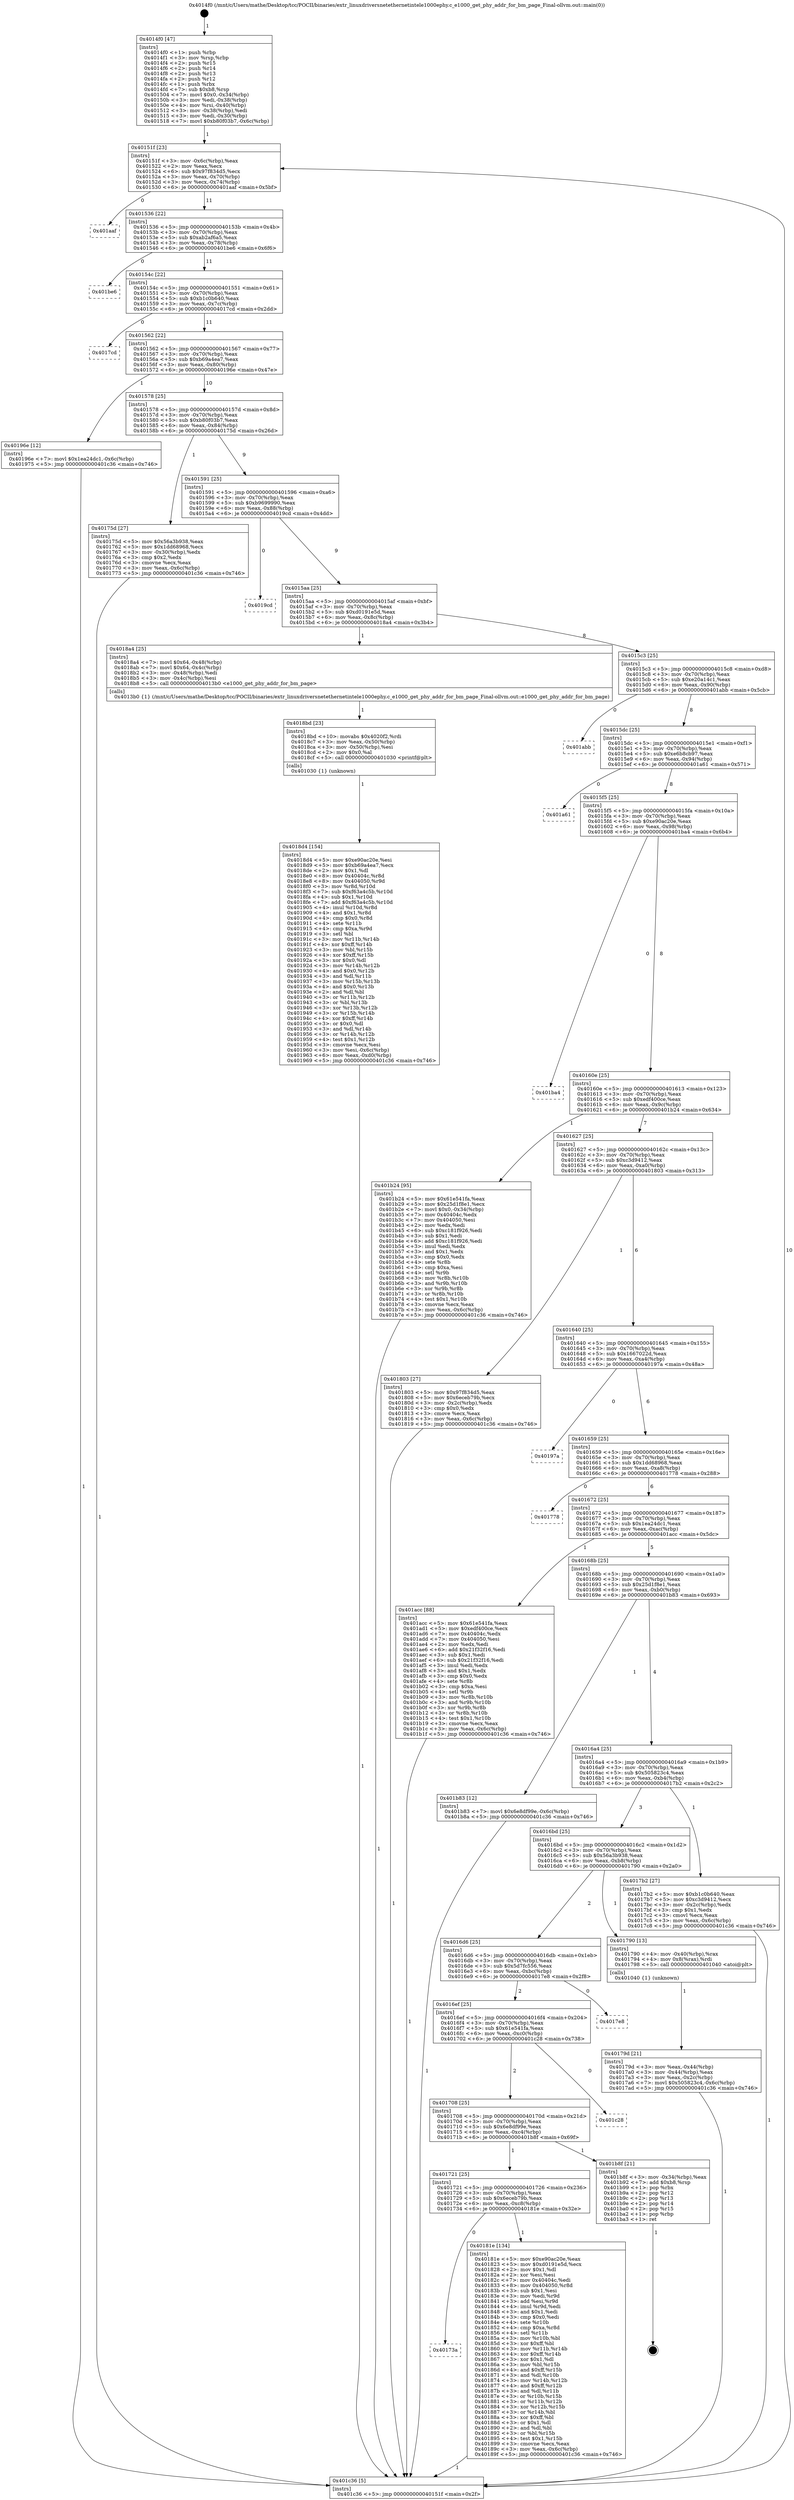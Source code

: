 digraph "0x4014f0" {
  label = "0x4014f0 (/mnt/c/Users/mathe/Desktop/tcc/POCII/binaries/extr_linuxdriversnetethernetintele1000ephy.c_e1000_get_phy_addr_for_bm_page_Final-ollvm.out::main(0))"
  labelloc = "t"
  node[shape=record]

  Entry [label="",width=0.3,height=0.3,shape=circle,fillcolor=black,style=filled]
  "0x40151f" [label="{
     0x40151f [23]\l
     | [instrs]\l
     &nbsp;&nbsp;0x40151f \<+3\>: mov -0x6c(%rbp),%eax\l
     &nbsp;&nbsp;0x401522 \<+2\>: mov %eax,%ecx\l
     &nbsp;&nbsp;0x401524 \<+6\>: sub $0x97f834d5,%ecx\l
     &nbsp;&nbsp;0x40152a \<+3\>: mov %eax,-0x70(%rbp)\l
     &nbsp;&nbsp;0x40152d \<+3\>: mov %ecx,-0x74(%rbp)\l
     &nbsp;&nbsp;0x401530 \<+6\>: je 0000000000401aaf \<main+0x5bf\>\l
  }"]
  "0x401aaf" [label="{
     0x401aaf\l
  }", style=dashed]
  "0x401536" [label="{
     0x401536 [22]\l
     | [instrs]\l
     &nbsp;&nbsp;0x401536 \<+5\>: jmp 000000000040153b \<main+0x4b\>\l
     &nbsp;&nbsp;0x40153b \<+3\>: mov -0x70(%rbp),%eax\l
     &nbsp;&nbsp;0x40153e \<+5\>: sub $0xab2af6a5,%eax\l
     &nbsp;&nbsp;0x401543 \<+3\>: mov %eax,-0x78(%rbp)\l
     &nbsp;&nbsp;0x401546 \<+6\>: je 0000000000401be6 \<main+0x6f6\>\l
  }"]
  Exit [label="",width=0.3,height=0.3,shape=circle,fillcolor=black,style=filled,peripheries=2]
  "0x401be6" [label="{
     0x401be6\l
  }", style=dashed]
  "0x40154c" [label="{
     0x40154c [22]\l
     | [instrs]\l
     &nbsp;&nbsp;0x40154c \<+5\>: jmp 0000000000401551 \<main+0x61\>\l
     &nbsp;&nbsp;0x401551 \<+3\>: mov -0x70(%rbp),%eax\l
     &nbsp;&nbsp;0x401554 \<+5\>: sub $0xb1c0b640,%eax\l
     &nbsp;&nbsp;0x401559 \<+3\>: mov %eax,-0x7c(%rbp)\l
     &nbsp;&nbsp;0x40155c \<+6\>: je 00000000004017cd \<main+0x2dd\>\l
  }"]
  "0x4018d4" [label="{
     0x4018d4 [154]\l
     | [instrs]\l
     &nbsp;&nbsp;0x4018d4 \<+5\>: mov $0xe90ac20e,%esi\l
     &nbsp;&nbsp;0x4018d9 \<+5\>: mov $0xb69a4ea7,%ecx\l
     &nbsp;&nbsp;0x4018de \<+2\>: mov $0x1,%dl\l
     &nbsp;&nbsp;0x4018e0 \<+8\>: mov 0x40404c,%r8d\l
     &nbsp;&nbsp;0x4018e8 \<+8\>: mov 0x404050,%r9d\l
     &nbsp;&nbsp;0x4018f0 \<+3\>: mov %r8d,%r10d\l
     &nbsp;&nbsp;0x4018f3 \<+7\>: sub $0xf63a4c5b,%r10d\l
     &nbsp;&nbsp;0x4018fa \<+4\>: sub $0x1,%r10d\l
     &nbsp;&nbsp;0x4018fe \<+7\>: add $0xf63a4c5b,%r10d\l
     &nbsp;&nbsp;0x401905 \<+4\>: imul %r10d,%r8d\l
     &nbsp;&nbsp;0x401909 \<+4\>: and $0x1,%r8d\l
     &nbsp;&nbsp;0x40190d \<+4\>: cmp $0x0,%r8d\l
     &nbsp;&nbsp;0x401911 \<+4\>: sete %r11b\l
     &nbsp;&nbsp;0x401915 \<+4\>: cmp $0xa,%r9d\l
     &nbsp;&nbsp;0x401919 \<+3\>: setl %bl\l
     &nbsp;&nbsp;0x40191c \<+3\>: mov %r11b,%r14b\l
     &nbsp;&nbsp;0x40191f \<+4\>: xor $0xff,%r14b\l
     &nbsp;&nbsp;0x401923 \<+3\>: mov %bl,%r15b\l
     &nbsp;&nbsp;0x401926 \<+4\>: xor $0xff,%r15b\l
     &nbsp;&nbsp;0x40192a \<+3\>: xor $0x0,%dl\l
     &nbsp;&nbsp;0x40192d \<+3\>: mov %r14b,%r12b\l
     &nbsp;&nbsp;0x401930 \<+4\>: and $0x0,%r12b\l
     &nbsp;&nbsp;0x401934 \<+3\>: and %dl,%r11b\l
     &nbsp;&nbsp;0x401937 \<+3\>: mov %r15b,%r13b\l
     &nbsp;&nbsp;0x40193a \<+4\>: and $0x0,%r13b\l
     &nbsp;&nbsp;0x40193e \<+2\>: and %dl,%bl\l
     &nbsp;&nbsp;0x401940 \<+3\>: or %r11b,%r12b\l
     &nbsp;&nbsp;0x401943 \<+3\>: or %bl,%r13b\l
     &nbsp;&nbsp;0x401946 \<+3\>: xor %r13b,%r12b\l
     &nbsp;&nbsp;0x401949 \<+3\>: or %r15b,%r14b\l
     &nbsp;&nbsp;0x40194c \<+4\>: xor $0xff,%r14b\l
     &nbsp;&nbsp;0x401950 \<+3\>: or $0x0,%dl\l
     &nbsp;&nbsp;0x401953 \<+3\>: and %dl,%r14b\l
     &nbsp;&nbsp;0x401956 \<+3\>: or %r14b,%r12b\l
     &nbsp;&nbsp;0x401959 \<+4\>: test $0x1,%r12b\l
     &nbsp;&nbsp;0x40195d \<+3\>: cmovne %ecx,%esi\l
     &nbsp;&nbsp;0x401960 \<+3\>: mov %esi,-0x6c(%rbp)\l
     &nbsp;&nbsp;0x401963 \<+6\>: mov %eax,-0xd0(%rbp)\l
     &nbsp;&nbsp;0x401969 \<+5\>: jmp 0000000000401c36 \<main+0x746\>\l
  }"]
  "0x4017cd" [label="{
     0x4017cd\l
  }", style=dashed]
  "0x401562" [label="{
     0x401562 [22]\l
     | [instrs]\l
     &nbsp;&nbsp;0x401562 \<+5\>: jmp 0000000000401567 \<main+0x77\>\l
     &nbsp;&nbsp;0x401567 \<+3\>: mov -0x70(%rbp),%eax\l
     &nbsp;&nbsp;0x40156a \<+5\>: sub $0xb69a4ea7,%eax\l
     &nbsp;&nbsp;0x40156f \<+3\>: mov %eax,-0x80(%rbp)\l
     &nbsp;&nbsp;0x401572 \<+6\>: je 000000000040196e \<main+0x47e\>\l
  }"]
  "0x4018bd" [label="{
     0x4018bd [23]\l
     | [instrs]\l
     &nbsp;&nbsp;0x4018bd \<+10\>: movabs $0x4020f2,%rdi\l
     &nbsp;&nbsp;0x4018c7 \<+3\>: mov %eax,-0x50(%rbp)\l
     &nbsp;&nbsp;0x4018ca \<+3\>: mov -0x50(%rbp),%esi\l
     &nbsp;&nbsp;0x4018cd \<+2\>: mov $0x0,%al\l
     &nbsp;&nbsp;0x4018cf \<+5\>: call 0000000000401030 \<printf@plt\>\l
     | [calls]\l
     &nbsp;&nbsp;0x401030 \{1\} (unknown)\l
  }"]
  "0x40196e" [label="{
     0x40196e [12]\l
     | [instrs]\l
     &nbsp;&nbsp;0x40196e \<+7\>: movl $0x1ea24dc1,-0x6c(%rbp)\l
     &nbsp;&nbsp;0x401975 \<+5\>: jmp 0000000000401c36 \<main+0x746\>\l
  }"]
  "0x401578" [label="{
     0x401578 [25]\l
     | [instrs]\l
     &nbsp;&nbsp;0x401578 \<+5\>: jmp 000000000040157d \<main+0x8d\>\l
     &nbsp;&nbsp;0x40157d \<+3\>: mov -0x70(%rbp),%eax\l
     &nbsp;&nbsp;0x401580 \<+5\>: sub $0xb80f03b7,%eax\l
     &nbsp;&nbsp;0x401585 \<+6\>: mov %eax,-0x84(%rbp)\l
     &nbsp;&nbsp;0x40158b \<+6\>: je 000000000040175d \<main+0x26d\>\l
  }"]
  "0x40173a" [label="{
     0x40173a\l
  }", style=dashed]
  "0x40175d" [label="{
     0x40175d [27]\l
     | [instrs]\l
     &nbsp;&nbsp;0x40175d \<+5\>: mov $0x56a3b938,%eax\l
     &nbsp;&nbsp;0x401762 \<+5\>: mov $0x1dd68968,%ecx\l
     &nbsp;&nbsp;0x401767 \<+3\>: mov -0x30(%rbp),%edx\l
     &nbsp;&nbsp;0x40176a \<+3\>: cmp $0x2,%edx\l
     &nbsp;&nbsp;0x40176d \<+3\>: cmovne %ecx,%eax\l
     &nbsp;&nbsp;0x401770 \<+3\>: mov %eax,-0x6c(%rbp)\l
     &nbsp;&nbsp;0x401773 \<+5\>: jmp 0000000000401c36 \<main+0x746\>\l
  }"]
  "0x401591" [label="{
     0x401591 [25]\l
     | [instrs]\l
     &nbsp;&nbsp;0x401591 \<+5\>: jmp 0000000000401596 \<main+0xa6\>\l
     &nbsp;&nbsp;0x401596 \<+3\>: mov -0x70(%rbp),%eax\l
     &nbsp;&nbsp;0x401599 \<+5\>: sub $0xb9699990,%eax\l
     &nbsp;&nbsp;0x40159e \<+6\>: mov %eax,-0x88(%rbp)\l
     &nbsp;&nbsp;0x4015a4 \<+6\>: je 00000000004019cd \<main+0x4dd\>\l
  }"]
  "0x401c36" [label="{
     0x401c36 [5]\l
     | [instrs]\l
     &nbsp;&nbsp;0x401c36 \<+5\>: jmp 000000000040151f \<main+0x2f\>\l
  }"]
  "0x4014f0" [label="{
     0x4014f0 [47]\l
     | [instrs]\l
     &nbsp;&nbsp;0x4014f0 \<+1\>: push %rbp\l
     &nbsp;&nbsp;0x4014f1 \<+3\>: mov %rsp,%rbp\l
     &nbsp;&nbsp;0x4014f4 \<+2\>: push %r15\l
     &nbsp;&nbsp;0x4014f6 \<+2\>: push %r14\l
     &nbsp;&nbsp;0x4014f8 \<+2\>: push %r13\l
     &nbsp;&nbsp;0x4014fa \<+2\>: push %r12\l
     &nbsp;&nbsp;0x4014fc \<+1\>: push %rbx\l
     &nbsp;&nbsp;0x4014fd \<+7\>: sub $0xb8,%rsp\l
     &nbsp;&nbsp;0x401504 \<+7\>: movl $0x0,-0x34(%rbp)\l
     &nbsp;&nbsp;0x40150b \<+3\>: mov %edi,-0x38(%rbp)\l
     &nbsp;&nbsp;0x40150e \<+4\>: mov %rsi,-0x40(%rbp)\l
     &nbsp;&nbsp;0x401512 \<+3\>: mov -0x38(%rbp),%edi\l
     &nbsp;&nbsp;0x401515 \<+3\>: mov %edi,-0x30(%rbp)\l
     &nbsp;&nbsp;0x401518 \<+7\>: movl $0xb80f03b7,-0x6c(%rbp)\l
  }"]
  "0x40181e" [label="{
     0x40181e [134]\l
     | [instrs]\l
     &nbsp;&nbsp;0x40181e \<+5\>: mov $0xe90ac20e,%eax\l
     &nbsp;&nbsp;0x401823 \<+5\>: mov $0xd0191e5d,%ecx\l
     &nbsp;&nbsp;0x401828 \<+2\>: mov $0x1,%dl\l
     &nbsp;&nbsp;0x40182a \<+2\>: xor %esi,%esi\l
     &nbsp;&nbsp;0x40182c \<+7\>: mov 0x40404c,%edi\l
     &nbsp;&nbsp;0x401833 \<+8\>: mov 0x404050,%r8d\l
     &nbsp;&nbsp;0x40183b \<+3\>: sub $0x1,%esi\l
     &nbsp;&nbsp;0x40183e \<+3\>: mov %edi,%r9d\l
     &nbsp;&nbsp;0x401841 \<+3\>: add %esi,%r9d\l
     &nbsp;&nbsp;0x401844 \<+4\>: imul %r9d,%edi\l
     &nbsp;&nbsp;0x401848 \<+3\>: and $0x1,%edi\l
     &nbsp;&nbsp;0x40184b \<+3\>: cmp $0x0,%edi\l
     &nbsp;&nbsp;0x40184e \<+4\>: sete %r10b\l
     &nbsp;&nbsp;0x401852 \<+4\>: cmp $0xa,%r8d\l
     &nbsp;&nbsp;0x401856 \<+4\>: setl %r11b\l
     &nbsp;&nbsp;0x40185a \<+3\>: mov %r10b,%bl\l
     &nbsp;&nbsp;0x40185d \<+3\>: xor $0xff,%bl\l
     &nbsp;&nbsp;0x401860 \<+3\>: mov %r11b,%r14b\l
     &nbsp;&nbsp;0x401863 \<+4\>: xor $0xff,%r14b\l
     &nbsp;&nbsp;0x401867 \<+3\>: xor $0x1,%dl\l
     &nbsp;&nbsp;0x40186a \<+3\>: mov %bl,%r15b\l
     &nbsp;&nbsp;0x40186d \<+4\>: and $0xff,%r15b\l
     &nbsp;&nbsp;0x401871 \<+3\>: and %dl,%r10b\l
     &nbsp;&nbsp;0x401874 \<+3\>: mov %r14b,%r12b\l
     &nbsp;&nbsp;0x401877 \<+4\>: and $0xff,%r12b\l
     &nbsp;&nbsp;0x40187b \<+3\>: and %dl,%r11b\l
     &nbsp;&nbsp;0x40187e \<+3\>: or %r10b,%r15b\l
     &nbsp;&nbsp;0x401881 \<+3\>: or %r11b,%r12b\l
     &nbsp;&nbsp;0x401884 \<+3\>: xor %r12b,%r15b\l
     &nbsp;&nbsp;0x401887 \<+3\>: or %r14b,%bl\l
     &nbsp;&nbsp;0x40188a \<+3\>: xor $0xff,%bl\l
     &nbsp;&nbsp;0x40188d \<+3\>: or $0x1,%dl\l
     &nbsp;&nbsp;0x401890 \<+2\>: and %dl,%bl\l
     &nbsp;&nbsp;0x401892 \<+3\>: or %bl,%r15b\l
     &nbsp;&nbsp;0x401895 \<+4\>: test $0x1,%r15b\l
     &nbsp;&nbsp;0x401899 \<+3\>: cmovne %ecx,%eax\l
     &nbsp;&nbsp;0x40189c \<+3\>: mov %eax,-0x6c(%rbp)\l
     &nbsp;&nbsp;0x40189f \<+5\>: jmp 0000000000401c36 \<main+0x746\>\l
  }"]
  "0x4019cd" [label="{
     0x4019cd\l
  }", style=dashed]
  "0x4015aa" [label="{
     0x4015aa [25]\l
     | [instrs]\l
     &nbsp;&nbsp;0x4015aa \<+5\>: jmp 00000000004015af \<main+0xbf\>\l
     &nbsp;&nbsp;0x4015af \<+3\>: mov -0x70(%rbp),%eax\l
     &nbsp;&nbsp;0x4015b2 \<+5\>: sub $0xd0191e5d,%eax\l
     &nbsp;&nbsp;0x4015b7 \<+6\>: mov %eax,-0x8c(%rbp)\l
     &nbsp;&nbsp;0x4015bd \<+6\>: je 00000000004018a4 \<main+0x3b4\>\l
  }"]
  "0x401721" [label="{
     0x401721 [25]\l
     | [instrs]\l
     &nbsp;&nbsp;0x401721 \<+5\>: jmp 0000000000401726 \<main+0x236\>\l
     &nbsp;&nbsp;0x401726 \<+3\>: mov -0x70(%rbp),%eax\l
     &nbsp;&nbsp;0x401729 \<+5\>: sub $0x6eceb79b,%eax\l
     &nbsp;&nbsp;0x40172e \<+6\>: mov %eax,-0xc8(%rbp)\l
     &nbsp;&nbsp;0x401734 \<+6\>: je 000000000040181e \<main+0x32e\>\l
  }"]
  "0x4018a4" [label="{
     0x4018a4 [25]\l
     | [instrs]\l
     &nbsp;&nbsp;0x4018a4 \<+7\>: movl $0x64,-0x48(%rbp)\l
     &nbsp;&nbsp;0x4018ab \<+7\>: movl $0x64,-0x4c(%rbp)\l
     &nbsp;&nbsp;0x4018b2 \<+3\>: mov -0x48(%rbp),%edi\l
     &nbsp;&nbsp;0x4018b5 \<+3\>: mov -0x4c(%rbp),%esi\l
     &nbsp;&nbsp;0x4018b8 \<+5\>: call 00000000004013b0 \<e1000_get_phy_addr_for_bm_page\>\l
     | [calls]\l
     &nbsp;&nbsp;0x4013b0 \{1\} (/mnt/c/Users/mathe/Desktop/tcc/POCII/binaries/extr_linuxdriversnetethernetintele1000ephy.c_e1000_get_phy_addr_for_bm_page_Final-ollvm.out::e1000_get_phy_addr_for_bm_page)\l
  }"]
  "0x4015c3" [label="{
     0x4015c3 [25]\l
     | [instrs]\l
     &nbsp;&nbsp;0x4015c3 \<+5\>: jmp 00000000004015c8 \<main+0xd8\>\l
     &nbsp;&nbsp;0x4015c8 \<+3\>: mov -0x70(%rbp),%eax\l
     &nbsp;&nbsp;0x4015cb \<+5\>: sub $0xe20a14c1,%eax\l
     &nbsp;&nbsp;0x4015d0 \<+6\>: mov %eax,-0x90(%rbp)\l
     &nbsp;&nbsp;0x4015d6 \<+6\>: je 0000000000401abb \<main+0x5cb\>\l
  }"]
  "0x401b8f" [label="{
     0x401b8f [21]\l
     | [instrs]\l
     &nbsp;&nbsp;0x401b8f \<+3\>: mov -0x34(%rbp),%eax\l
     &nbsp;&nbsp;0x401b92 \<+7\>: add $0xb8,%rsp\l
     &nbsp;&nbsp;0x401b99 \<+1\>: pop %rbx\l
     &nbsp;&nbsp;0x401b9a \<+2\>: pop %r12\l
     &nbsp;&nbsp;0x401b9c \<+2\>: pop %r13\l
     &nbsp;&nbsp;0x401b9e \<+2\>: pop %r14\l
     &nbsp;&nbsp;0x401ba0 \<+2\>: pop %r15\l
     &nbsp;&nbsp;0x401ba2 \<+1\>: pop %rbp\l
     &nbsp;&nbsp;0x401ba3 \<+1\>: ret\l
  }"]
  "0x401abb" [label="{
     0x401abb\l
  }", style=dashed]
  "0x4015dc" [label="{
     0x4015dc [25]\l
     | [instrs]\l
     &nbsp;&nbsp;0x4015dc \<+5\>: jmp 00000000004015e1 \<main+0xf1\>\l
     &nbsp;&nbsp;0x4015e1 \<+3\>: mov -0x70(%rbp),%eax\l
     &nbsp;&nbsp;0x4015e4 \<+5\>: sub $0xe6b8cb97,%eax\l
     &nbsp;&nbsp;0x4015e9 \<+6\>: mov %eax,-0x94(%rbp)\l
     &nbsp;&nbsp;0x4015ef \<+6\>: je 0000000000401a61 \<main+0x571\>\l
  }"]
  "0x401708" [label="{
     0x401708 [25]\l
     | [instrs]\l
     &nbsp;&nbsp;0x401708 \<+5\>: jmp 000000000040170d \<main+0x21d\>\l
     &nbsp;&nbsp;0x40170d \<+3\>: mov -0x70(%rbp),%eax\l
     &nbsp;&nbsp;0x401710 \<+5\>: sub $0x6e8df99e,%eax\l
     &nbsp;&nbsp;0x401715 \<+6\>: mov %eax,-0xc4(%rbp)\l
     &nbsp;&nbsp;0x40171b \<+6\>: je 0000000000401b8f \<main+0x69f\>\l
  }"]
  "0x401a61" [label="{
     0x401a61\l
  }", style=dashed]
  "0x4015f5" [label="{
     0x4015f5 [25]\l
     | [instrs]\l
     &nbsp;&nbsp;0x4015f5 \<+5\>: jmp 00000000004015fa \<main+0x10a\>\l
     &nbsp;&nbsp;0x4015fa \<+3\>: mov -0x70(%rbp),%eax\l
     &nbsp;&nbsp;0x4015fd \<+5\>: sub $0xe90ac20e,%eax\l
     &nbsp;&nbsp;0x401602 \<+6\>: mov %eax,-0x98(%rbp)\l
     &nbsp;&nbsp;0x401608 \<+6\>: je 0000000000401ba4 \<main+0x6b4\>\l
  }"]
  "0x401c28" [label="{
     0x401c28\l
  }", style=dashed]
  "0x401ba4" [label="{
     0x401ba4\l
  }", style=dashed]
  "0x40160e" [label="{
     0x40160e [25]\l
     | [instrs]\l
     &nbsp;&nbsp;0x40160e \<+5\>: jmp 0000000000401613 \<main+0x123\>\l
     &nbsp;&nbsp;0x401613 \<+3\>: mov -0x70(%rbp),%eax\l
     &nbsp;&nbsp;0x401616 \<+5\>: sub $0xedf400ce,%eax\l
     &nbsp;&nbsp;0x40161b \<+6\>: mov %eax,-0x9c(%rbp)\l
     &nbsp;&nbsp;0x401621 \<+6\>: je 0000000000401b24 \<main+0x634\>\l
  }"]
  "0x4016ef" [label="{
     0x4016ef [25]\l
     | [instrs]\l
     &nbsp;&nbsp;0x4016ef \<+5\>: jmp 00000000004016f4 \<main+0x204\>\l
     &nbsp;&nbsp;0x4016f4 \<+3\>: mov -0x70(%rbp),%eax\l
     &nbsp;&nbsp;0x4016f7 \<+5\>: sub $0x61e541fa,%eax\l
     &nbsp;&nbsp;0x4016fc \<+6\>: mov %eax,-0xc0(%rbp)\l
     &nbsp;&nbsp;0x401702 \<+6\>: je 0000000000401c28 \<main+0x738\>\l
  }"]
  "0x401b24" [label="{
     0x401b24 [95]\l
     | [instrs]\l
     &nbsp;&nbsp;0x401b24 \<+5\>: mov $0x61e541fa,%eax\l
     &nbsp;&nbsp;0x401b29 \<+5\>: mov $0x25d1f8e1,%ecx\l
     &nbsp;&nbsp;0x401b2e \<+7\>: movl $0x0,-0x34(%rbp)\l
     &nbsp;&nbsp;0x401b35 \<+7\>: mov 0x40404c,%edx\l
     &nbsp;&nbsp;0x401b3c \<+7\>: mov 0x404050,%esi\l
     &nbsp;&nbsp;0x401b43 \<+2\>: mov %edx,%edi\l
     &nbsp;&nbsp;0x401b45 \<+6\>: sub $0xc181f926,%edi\l
     &nbsp;&nbsp;0x401b4b \<+3\>: sub $0x1,%edi\l
     &nbsp;&nbsp;0x401b4e \<+6\>: add $0xc181f926,%edi\l
     &nbsp;&nbsp;0x401b54 \<+3\>: imul %edi,%edx\l
     &nbsp;&nbsp;0x401b57 \<+3\>: and $0x1,%edx\l
     &nbsp;&nbsp;0x401b5a \<+3\>: cmp $0x0,%edx\l
     &nbsp;&nbsp;0x401b5d \<+4\>: sete %r8b\l
     &nbsp;&nbsp;0x401b61 \<+3\>: cmp $0xa,%esi\l
     &nbsp;&nbsp;0x401b64 \<+4\>: setl %r9b\l
     &nbsp;&nbsp;0x401b68 \<+3\>: mov %r8b,%r10b\l
     &nbsp;&nbsp;0x401b6b \<+3\>: and %r9b,%r10b\l
     &nbsp;&nbsp;0x401b6e \<+3\>: xor %r9b,%r8b\l
     &nbsp;&nbsp;0x401b71 \<+3\>: or %r8b,%r10b\l
     &nbsp;&nbsp;0x401b74 \<+4\>: test $0x1,%r10b\l
     &nbsp;&nbsp;0x401b78 \<+3\>: cmovne %ecx,%eax\l
     &nbsp;&nbsp;0x401b7b \<+3\>: mov %eax,-0x6c(%rbp)\l
     &nbsp;&nbsp;0x401b7e \<+5\>: jmp 0000000000401c36 \<main+0x746\>\l
  }"]
  "0x401627" [label="{
     0x401627 [25]\l
     | [instrs]\l
     &nbsp;&nbsp;0x401627 \<+5\>: jmp 000000000040162c \<main+0x13c\>\l
     &nbsp;&nbsp;0x40162c \<+3\>: mov -0x70(%rbp),%eax\l
     &nbsp;&nbsp;0x40162f \<+5\>: sub $0xc3d9412,%eax\l
     &nbsp;&nbsp;0x401634 \<+6\>: mov %eax,-0xa0(%rbp)\l
     &nbsp;&nbsp;0x40163a \<+6\>: je 0000000000401803 \<main+0x313\>\l
  }"]
  "0x4017e8" [label="{
     0x4017e8\l
  }", style=dashed]
  "0x401803" [label="{
     0x401803 [27]\l
     | [instrs]\l
     &nbsp;&nbsp;0x401803 \<+5\>: mov $0x97f834d5,%eax\l
     &nbsp;&nbsp;0x401808 \<+5\>: mov $0x6eceb79b,%ecx\l
     &nbsp;&nbsp;0x40180d \<+3\>: mov -0x2c(%rbp),%edx\l
     &nbsp;&nbsp;0x401810 \<+3\>: cmp $0x0,%edx\l
     &nbsp;&nbsp;0x401813 \<+3\>: cmove %ecx,%eax\l
     &nbsp;&nbsp;0x401816 \<+3\>: mov %eax,-0x6c(%rbp)\l
     &nbsp;&nbsp;0x401819 \<+5\>: jmp 0000000000401c36 \<main+0x746\>\l
  }"]
  "0x401640" [label="{
     0x401640 [25]\l
     | [instrs]\l
     &nbsp;&nbsp;0x401640 \<+5\>: jmp 0000000000401645 \<main+0x155\>\l
     &nbsp;&nbsp;0x401645 \<+3\>: mov -0x70(%rbp),%eax\l
     &nbsp;&nbsp;0x401648 \<+5\>: sub $0x1667022d,%eax\l
     &nbsp;&nbsp;0x40164d \<+6\>: mov %eax,-0xa4(%rbp)\l
     &nbsp;&nbsp;0x401653 \<+6\>: je 000000000040197a \<main+0x48a\>\l
  }"]
  "0x40179d" [label="{
     0x40179d [21]\l
     | [instrs]\l
     &nbsp;&nbsp;0x40179d \<+3\>: mov %eax,-0x44(%rbp)\l
     &nbsp;&nbsp;0x4017a0 \<+3\>: mov -0x44(%rbp),%eax\l
     &nbsp;&nbsp;0x4017a3 \<+3\>: mov %eax,-0x2c(%rbp)\l
     &nbsp;&nbsp;0x4017a6 \<+7\>: movl $0x505823c4,-0x6c(%rbp)\l
     &nbsp;&nbsp;0x4017ad \<+5\>: jmp 0000000000401c36 \<main+0x746\>\l
  }"]
  "0x40197a" [label="{
     0x40197a\l
  }", style=dashed]
  "0x401659" [label="{
     0x401659 [25]\l
     | [instrs]\l
     &nbsp;&nbsp;0x401659 \<+5\>: jmp 000000000040165e \<main+0x16e\>\l
     &nbsp;&nbsp;0x40165e \<+3\>: mov -0x70(%rbp),%eax\l
     &nbsp;&nbsp;0x401661 \<+5\>: sub $0x1dd68968,%eax\l
     &nbsp;&nbsp;0x401666 \<+6\>: mov %eax,-0xa8(%rbp)\l
     &nbsp;&nbsp;0x40166c \<+6\>: je 0000000000401778 \<main+0x288\>\l
  }"]
  "0x4016d6" [label="{
     0x4016d6 [25]\l
     | [instrs]\l
     &nbsp;&nbsp;0x4016d6 \<+5\>: jmp 00000000004016db \<main+0x1eb\>\l
     &nbsp;&nbsp;0x4016db \<+3\>: mov -0x70(%rbp),%eax\l
     &nbsp;&nbsp;0x4016de \<+5\>: sub $0x5d7fc556,%eax\l
     &nbsp;&nbsp;0x4016e3 \<+6\>: mov %eax,-0xbc(%rbp)\l
     &nbsp;&nbsp;0x4016e9 \<+6\>: je 00000000004017e8 \<main+0x2f8\>\l
  }"]
  "0x401778" [label="{
     0x401778\l
  }", style=dashed]
  "0x401672" [label="{
     0x401672 [25]\l
     | [instrs]\l
     &nbsp;&nbsp;0x401672 \<+5\>: jmp 0000000000401677 \<main+0x187\>\l
     &nbsp;&nbsp;0x401677 \<+3\>: mov -0x70(%rbp),%eax\l
     &nbsp;&nbsp;0x40167a \<+5\>: sub $0x1ea24dc1,%eax\l
     &nbsp;&nbsp;0x40167f \<+6\>: mov %eax,-0xac(%rbp)\l
     &nbsp;&nbsp;0x401685 \<+6\>: je 0000000000401acc \<main+0x5dc\>\l
  }"]
  "0x401790" [label="{
     0x401790 [13]\l
     | [instrs]\l
     &nbsp;&nbsp;0x401790 \<+4\>: mov -0x40(%rbp),%rax\l
     &nbsp;&nbsp;0x401794 \<+4\>: mov 0x8(%rax),%rdi\l
     &nbsp;&nbsp;0x401798 \<+5\>: call 0000000000401040 \<atoi@plt\>\l
     | [calls]\l
     &nbsp;&nbsp;0x401040 \{1\} (unknown)\l
  }"]
  "0x401acc" [label="{
     0x401acc [88]\l
     | [instrs]\l
     &nbsp;&nbsp;0x401acc \<+5\>: mov $0x61e541fa,%eax\l
     &nbsp;&nbsp;0x401ad1 \<+5\>: mov $0xedf400ce,%ecx\l
     &nbsp;&nbsp;0x401ad6 \<+7\>: mov 0x40404c,%edx\l
     &nbsp;&nbsp;0x401add \<+7\>: mov 0x404050,%esi\l
     &nbsp;&nbsp;0x401ae4 \<+2\>: mov %edx,%edi\l
     &nbsp;&nbsp;0x401ae6 \<+6\>: add $0x21f32f16,%edi\l
     &nbsp;&nbsp;0x401aec \<+3\>: sub $0x1,%edi\l
     &nbsp;&nbsp;0x401aef \<+6\>: sub $0x21f32f16,%edi\l
     &nbsp;&nbsp;0x401af5 \<+3\>: imul %edi,%edx\l
     &nbsp;&nbsp;0x401af8 \<+3\>: and $0x1,%edx\l
     &nbsp;&nbsp;0x401afb \<+3\>: cmp $0x0,%edx\l
     &nbsp;&nbsp;0x401afe \<+4\>: sete %r8b\l
     &nbsp;&nbsp;0x401b02 \<+3\>: cmp $0xa,%esi\l
     &nbsp;&nbsp;0x401b05 \<+4\>: setl %r9b\l
     &nbsp;&nbsp;0x401b09 \<+3\>: mov %r8b,%r10b\l
     &nbsp;&nbsp;0x401b0c \<+3\>: and %r9b,%r10b\l
     &nbsp;&nbsp;0x401b0f \<+3\>: xor %r9b,%r8b\l
     &nbsp;&nbsp;0x401b12 \<+3\>: or %r8b,%r10b\l
     &nbsp;&nbsp;0x401b15 \<+4\>: test $0x1,%r10b\l
     &nbsp;&nbsp;0x401b19 \<+3\>: cmovne %ecx,%eax\l
     &nbsp;&nbsp;0x401b1c \<+3\>: mov %eax,-0x6c(%rbp)\l
     &nbsp;&nbsp;0x401b1f \<+5\>: jmp 0000000000401c36 \<main+0x746\>\l
  }"]
  "0x40168b" [label="{
     0x40168b [25]\l
     | [instrs]\l
     &nbsp;&nbsp;0x40168b \<+5\>: jmp 0000000000401690 \<main+0x1a0\>\l
     &nbsp;&nbsp;0x401690 \<+3\>: mov -0x70(%rbp),%eax\l
     &nbsp;&nbsp;0x401693 \<+5\>: sub $0x25d1f8e1,%eax\l
     &nbsp;&nbsp;0x401698 \<+6\>: mov %eax,-0xb0(%rbp)\l
     &nbsp;&nbsp;0x40169e \<+6\>: je 0000000000401b83 \<main+0x693\>\l
  }"]
  "0x4016bd" [label="{
     0x4016bd [25]\l
     | [instrs]\l
     &nbsp;&nbsp;0x4016bd \<+5\>: jmp 00000000004016c2 \<main+0x1d2\>\l
     &nbsp;&nbsp;0x4016c2 \<+3\>: mov -0x70(%rbp),%eax\l
     &nbsp;&nbsp;0x4016c5 \<+5\>: sub $0x56a3b938,%eax\l
     &nbsp;&nbsp;0x4016ca \<+6\>: mov %eax,-0xb8(%rbp)\l
     &nbsp;&nbsp;0x4016d0 \<+6\>: je 0000000000401790 \<main+0x2a0\>\l
  }"]
  "0x401b83" [label="{
     0x401b83 [12]\l
     | [instrs]\l
     &nbsp;&nbsp;0x401b83 \<+7\>: movl $0x6e8df99e,-0x6c(%rbp)\l
     &nbsp;&nbsp;0x401b8a \<+5\>: jmp 0000000000401c36 \<main+0x746\>\l
  }"]
  "0x4016a4" [label="{
     0x4016a4 [25]\l
     | [instrs]\l
     &nbsp;&nbsp;0x4016a4 \<+5\>: jmp 00000000004016a9 \<main+0x1b9\>\l
     &nbsp;&nbsp;0x4016a9 \<+3\>: mov -0x70(%rbp),%eax\l
     &nbsp;&nbsp;0x4016ac \<+5\>: sub $0x505823c4,%eax\l
     &nbsp;&nbsp;0x4016b1 \<+6\>: mov %eax,-0xb4(%rbp)\l
     &nbsp;&nbsp;0x4016b7 \<+6\>: je 00000000004017b2 \<main+0x2c2\>\l
  }"]
  "0x4017b2" [label="{
     0x4017b2 [27]\l
     | [instrs]\l
     &nbsp;&nbsp;0x4017b2 \<+5\>: mov $0xb1c0b640,%eax\l
     &nbsp;&nbsp;0x4017b7 \<+5\>: mov $0xc3d9412,%ecx\l
     &nbsp;&nbsp;0x4017bc \<+3\>: mov -0x2c(%rbp),%edx\l
     &nbsp;&nbsp;0x4017bf \<+3\>: cmp $0x1,%edx\l
     &nbsp;&nbsp;0x4017c2 \<+3\>: cmovl %ecx,%eax\l
     &nbsp;&nbsp;0x4017c5 \<+3\>: mov %eax,-0x6c(%rbp)\l
     &nbsp;&nbsp;0x4017c8 \<+5\>: jmp 0000000000401c36 \<main+0x746\>\l
  }"]
  Entry -> "0x4014f0" [label=" 1"]
  "0x40151f" -> "0x401aaf" [label=" 0"]
  "0x40151f" -> "0x401536" [label=" 11"]
  "0x401b8f" -> Exit [label=" 1"]
  "0x401536" -> "0x401be6" [label=" 0"]
  "0x401536" -> "0x40154c" [label=" 11"]
  "0x401b83" -> "0x401c36" [label=" 1"]
  "0x40154c" -> "0x4017cd" [label=" 0"]
  "0x40154c" -> "0x401562" [label=" 11"]
  "0x401b24" -> "0x401c36" [label=" 1"]
  "0x401562" -> "0x40196e" [label=" 1"]
  "0x401562" -> "0x401578" [label=" 10"]
  "0x401acc" -> "0x401c36" [label=" 1"]
  "0x401578" -> "0x40175d" [label=" 1"]
  "0x401578" -> "0x401591" [label=" 9"]
  "0x40175d" -> "0x401c36" [label=" 1"]
  "0x4014f0" -> "0x40151f" [label=" 1"]
  "0x401c36" -> "0x40151f" [label=" 10"]
  "0x40196e" -> "0x401c36" [label=" 1"]
  "0x401591" -> "0x4019cd" [label=" 0"]
  "0x401591" -> "0x4015aa" [label=" 9"]
  "0x4018d4" -> "0x401c36" [label=" 1"]
  "0x4015aa" -> "0x4018a4" [label=" 1"]
  "0x4015aa" -> "0x4015c3" [label=" 8"]
  "0x4018a4" -> "0x4018bd" [label=" 1"]
  "0x4015c3" -> "0x401abb" [label=" 0"]
  "0x4015c3" -> "0x4015dc" [label=" 8"]
  "0x40181e" -> "0x401c36" [label=" 1"]
  "0x4015dc" -> "0x401a61" [label=" 0"]
  "0x4015dc" -> "0x4015f5" [label=" 8"]
  "0x401721" -> "0x40181e" [label=" 1"]
  "0x4015f5" -> "0x401ba4" [label=" 0"]
  "0x4015f5" -> "0x40160e" [label=" 8"]
  "0x4018bd" -> "0x4018d4" [label=" 1"]
  "0x40160e" -> "0x401b24" [label=" 1"]
  "0x40160e" -> "0x401627" [label=" 7"]
  "0x401708" -> "0x401b8f" [label=" 1"]
  "0x401627" -> "0x401803" [label=" 1"]
  "0x401627" -> "0x401640" [label=" 6"]
  "0x401721" -> "0x40173a" [label=" 0"]
  "0x401640" -> "0x40197a" [label=" 0"]
  "0x401640" -> "0x401659" [label=" 6"]
  "0x4016ef" -> "0x401c28" [label=" 0"]
  "0x401659" -> "0x401778" [label=" 0"]
  "0x401659" -> "0x401672" [label=" 6"]
  "0x401708" -> "0x401721" [label=" 1"]
  "0x401672" -> "0x401acc" [label=" 1"]
  "0x401672" -> "0x40168b" [label=" 5"]
  "0x4016d6" -> "0x4016ef" [label=" 2"]
  "0x40168b" -> "0x401b83" [label=" 1"]
  "0x40168b" -> "0x4016a4" [label=" 4"]
  "0x4016ef" -> "0x401708" [label=" 2"]
  "0x4016a4" -> "0x4017b2" [label=" 1"]
  "0x4016a4" -> "0x4016bd" [label=" 3"]
  "0x4016d6" -> "0x4017e8" [label=" 0"]
  "0x4016bd" -> "0x401790" [label=" 1"]
  "0x4016bd" -> "0x4016d6" [label=" 2"]
  "0x401790" -> "0x40179d" [label=" 1"]
  "0x40179d" -> "0x401c36" [label=" 1"]
  "0x4017b2" -> "0x401c36" [label=" 1"]
  "0x401803" -> "0x401c36" [label=" 1"]
}
